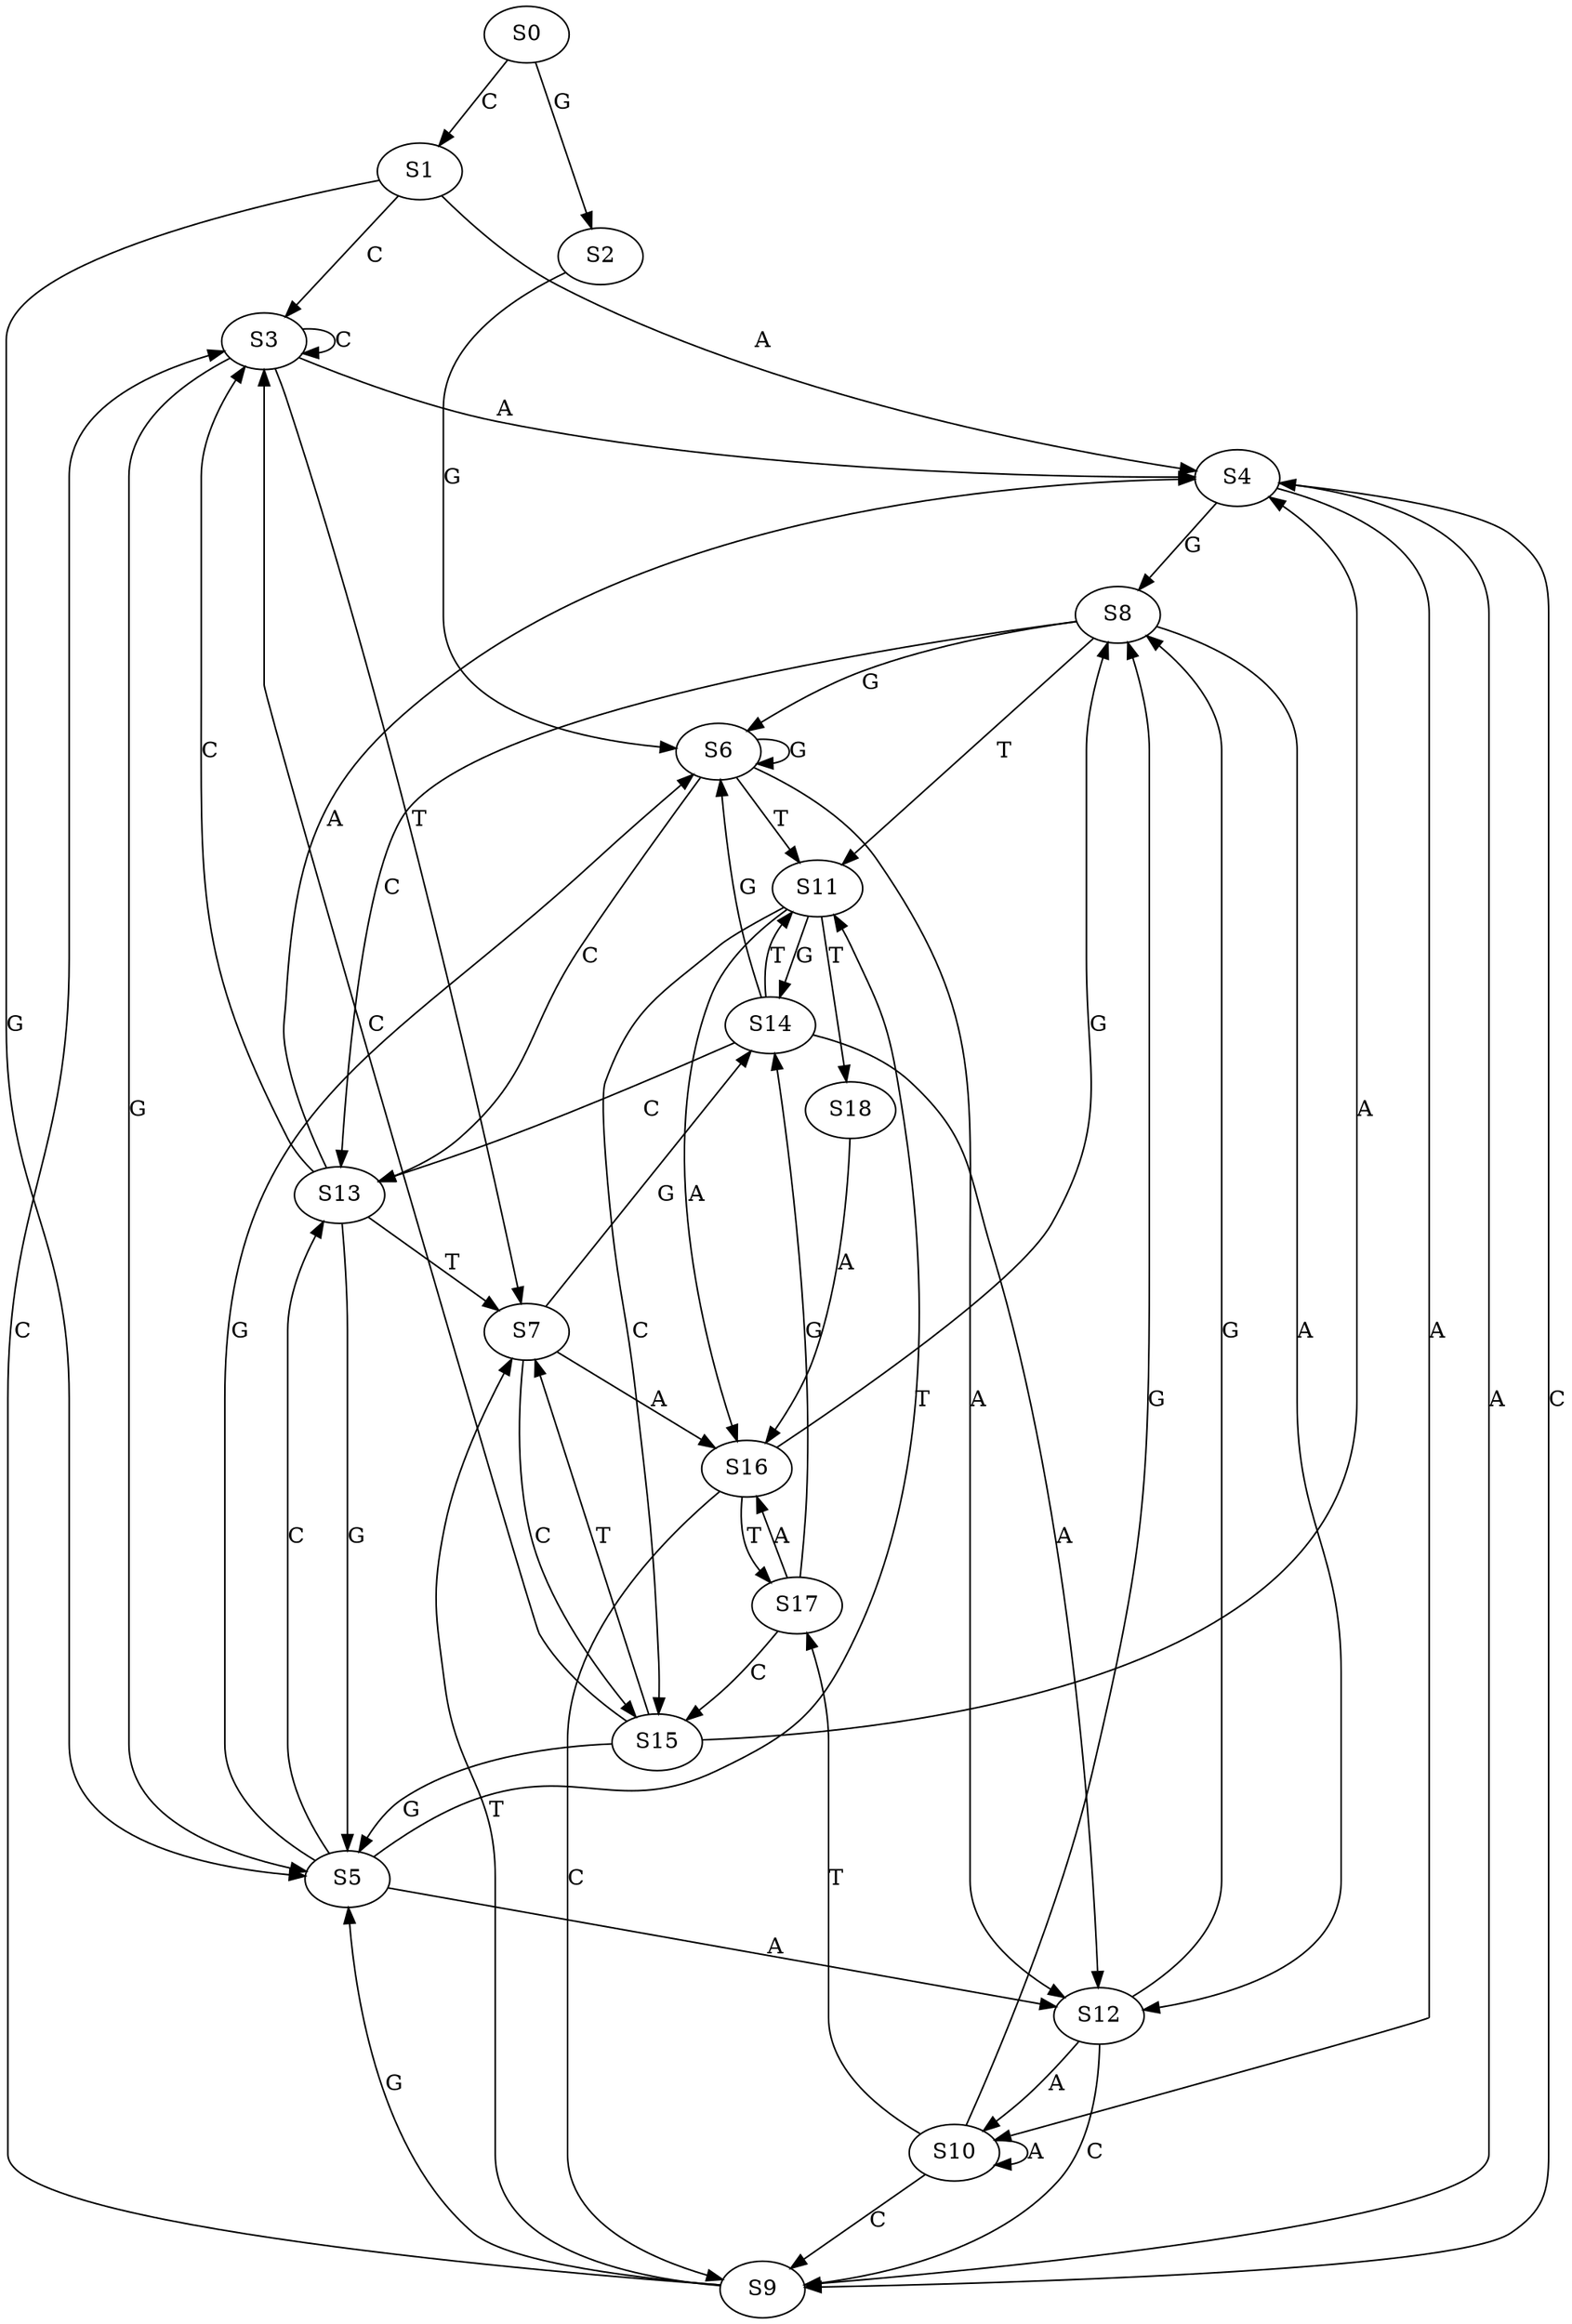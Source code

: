 strict digraph  {
	S0 -> S1 [ label = C ];
	S0 -> S2 [ label = G ];
	S1 -> S3 [ label = C ];
	S1 -> S4 [ label = A ];
	S1 -> S5 [ label = G ];
	S2 -> S6 [ label = G ];
	S3 -> S5 [ label = G ];
	S3 -> S3 [ label = C ];
	S3 -> S4 [ label = A ];
	S3 -> S7 [ label = T ];
	S4 -> S8 [ label = G ];
	S4 -> S9 [ label = C ];
	S4 -> S10 [ label = A ];
	S5 -> S6 [ label = G ];
	S5 -> S11 [ label = T ];
	S5 -> S12 [ label = A ];
	S5 -> S13 [ label = C ];
	S6 -> S12 [ label = A ];
	S6 -> S11 [ label = T ];
	S6 -> S6 [ label = G ];
	S6 -> S13 [ label = C ];
	S7 -> S14 [ label = G ];
	S7 -> S15 [ label = C ];
	S7 -> S16 [ label = A ];
	S8 -> S11 [ label = T ];
	S8 -> S6 [ label = G ];
	S8 -> S12 [ label = A ];
	S8 -> S13 [ label = C ];
	S9 -> S4 [ label = A ];
	S9 -> S7 [ label = T ];
	S9 -> S3 [ label = C ];
	S9 -> S5 [ label = G ];
	S10 -> S17 [ label = T ];
	S10 -> S9 [ label = C ];
	S10 -> S8 [ label = G ];
	S10 -> S10 [ label = A ];
	S11 -> S16 [ label = A ];
	S11 -> S15 [ label = C ];
	S11 -> S14 [ label = G ];
	S11 -> S18 [ label = T ];
	S12 -> S8 [ label = G ];
	S12 -> S10 [ label = A ];
	S12 -> S9 [ label = C ];
	S13 -> S3 [ label = C ];
	S13 -> S4 [ label = A ];
	S13 -> S7 [ label = T ];
	S13 -> S5 [ label = G ];
	S14 -> S12 [ label = A ];
	S14 -> S11 [ label = T ];
	S14 -> S6 [ label = G ];
	S14 -> S13 [ label = C ];
	S15 -> S7 [ label = T ];
	S15 -> S5 [ label = G ];
	S15 -> S3 [ label = C ];
	S15 -> S4 [ label = A ];
	S16 -> S8 [ label = G ];
	S16 -> S17 [ label = T ];
	S16 -> S9 [ label = C ];
	S17 -> S16 [ label = A ];
	S17 -> S15 [ label = C ];
	S17 -> S14 [ label = G ];
	S18 -> S16 [ label = A ];
}
